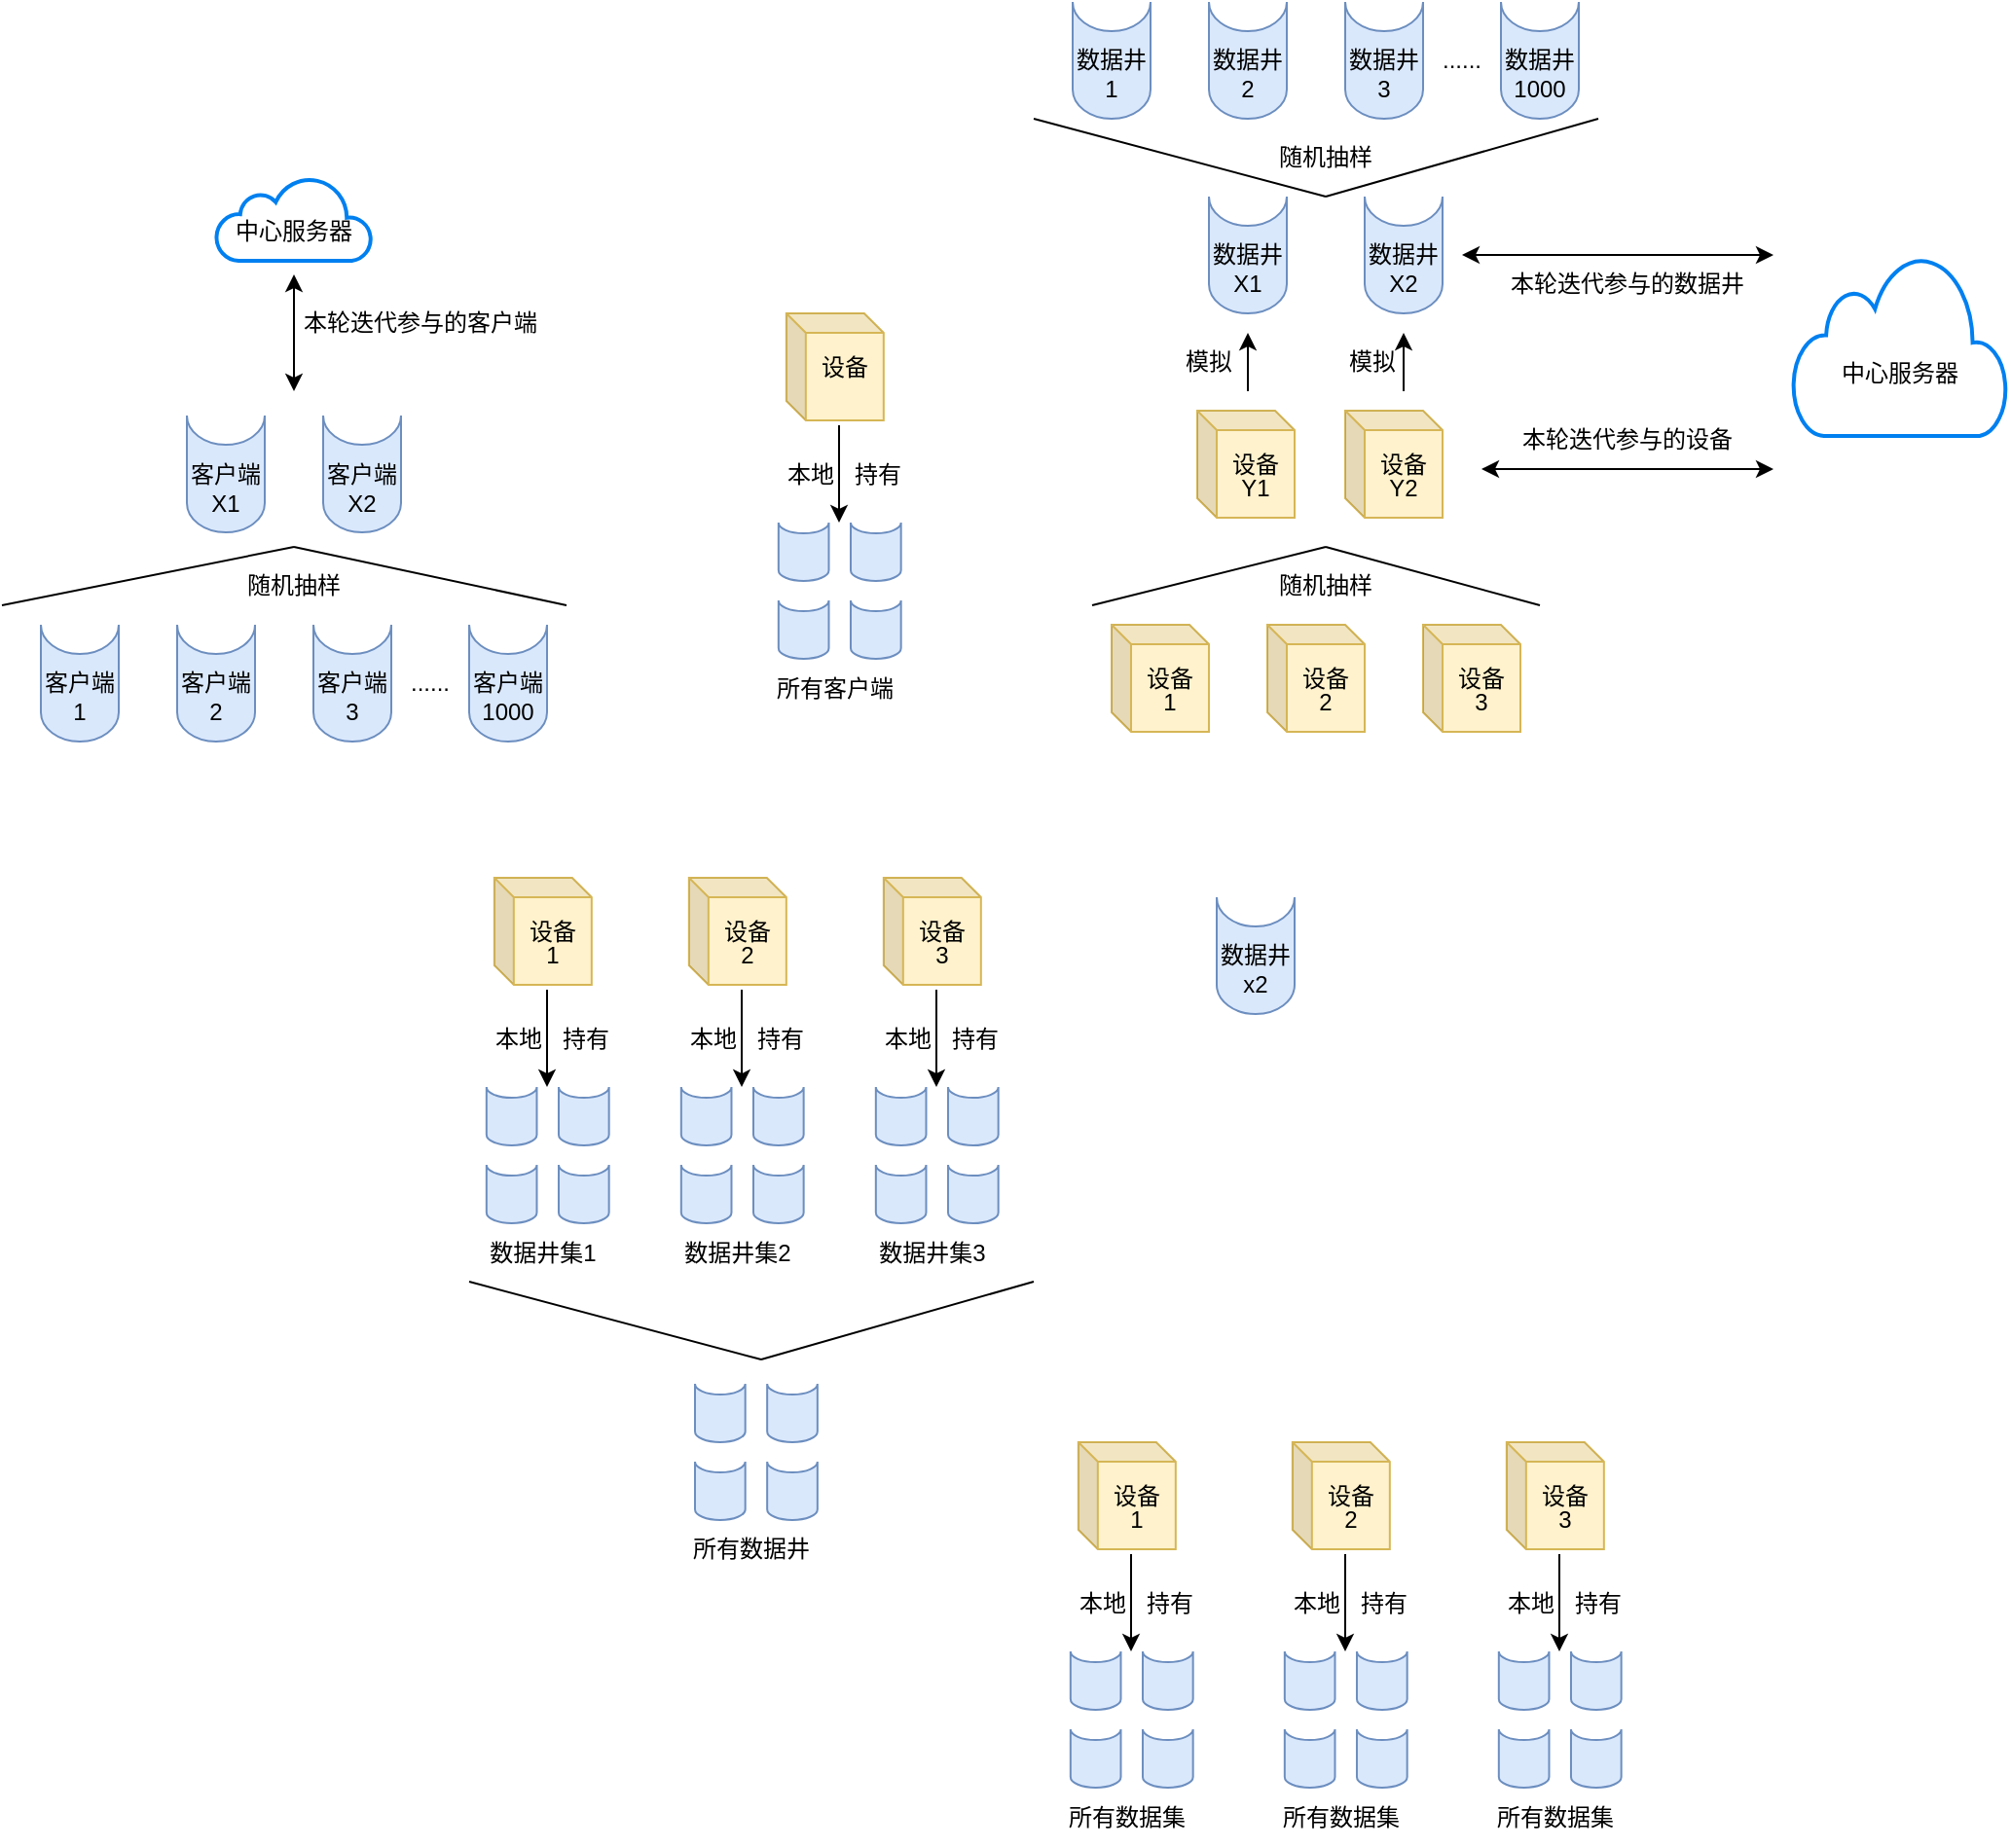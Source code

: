 <mxfile version="21.7.4" type="github">
  <diagram id="fN3Cbw2DqfhjiOd_NkiC" name="第 1 页">
    <mxGraphModel dx="1799" dy="522" grid="1" gridSize="10" guides="1" tooltips="1" connect="1" arrows="1" fold="1" page="1" pageScale="1" pageWidth="827" pageHeight="1169" math="0" shadow="0">
      <root>
        <mxCell id="0" />
        <mxCell id="1" parent="0" />
        <mxCell id="Ag0Fxl8VSpULCYmakODj-46" value="" style="group" parent="1" vertex="1" connectable="0">
          <mxGeometry x="334" y="510" width="60" height="60" as="geometry" />
        </mxCell>
        <mxCell id="Ag0Fxl8VSpULCYmakODj-47" value="" style="shape=cylinder3;whiteSpace=wrap;html=1;boundedLbl=1;backgroundOutline=1;size=15;lid=0;fillColor=#dae8fc;strokeColor=#6c8ebf;" parent="Ag0Fxl8VSpULCYmakODj-46" vertex="1">
          <mxGeometry x="10" width="40" height="60" as="geometry" />
        </mxCell>
        <mxCell id="Ag0Fxl8VSpULCYmakODj-48" value="数据井" style="text;html=1;strokeColor=none;fillColor=none;align=center;verticalAlign=middle;whiteSpace=wrap;rounded=0;" parent="Ag0Fxl8VSpULCYmakODj-46" vertex="1">
          <mxGeometry y="15" width="60" height="30" as="geometry" />
        </mxCell>
        <mxCell id="Ag0Fxl8VSpULCYmakODj-49" value="x2" style="text;html=1;strokeColor=none;fillColor=none;align=center;verticalAlign=middle;whiteSpace=wrap;rounded=0;" parent="Ag0Fxl8VSpULCYmakODj-46" vertex="1">
          <mxGeometry y="30" width="60" height="30" as="geometry" />
        </mxCell>
        <mxCell id="Ag0Fxl8VSpULCYmakODj-60" value="" style="group" parent="1" vertex="1" connectable="0">
          <mxGeometry x="370" y="370" width="60" height="55" as="geometry" />
        </mxCell>
        <mxCell id="Ag0Fxl8VSpULCYmakODj-61" value="" style="shape=cube;whiteSpace=wrap;html=1;boundedLbl=1;backgroundOutline=1;darkOpacity=0.05;darkOpacity2=0.1;size=10;fillColor=#fff2cc;strokeColor=#d6b656;" parent="Ag0Fxl8VSpULCYmakODj-60" vertex="1">
          <mxGeometry width="50" height="55" as="geometry" />
        </mxCell>
        <mxCell id="Ag0Fxl8VSpULCYmakODj-62" value="设备" style="text;html=1;strokeColor=none;fillColor=none;align=center;verticalAlign=middle;whiteSpace=wrap;rounded=0;" parent="Ag0Fxl8VSpULCYmakODj-60" vertex="1">
          <mxGeometry y="12.5" width="60" height="30" as="geometry" />
        </mxCell>
        <mxCell id="Ag0Fxl8VSpULCYmakODj-63" value="2" style="text;html=1;strokeColor=none;fillColor=none;align=center;verticalAlign=middle;whiteSpace=wrap;rounded=0;" parent="Ag0Fxl8VSpULCYmakODj-60" vertex="1">
          <mxGeometry y="25" width="60" height="30" as="geometry" />
        </mxCell>
        <mxCell id="Ag0Fxl8VSpULCYmakODj-66" value="" style="group" parent="1" vertex="1" connectable="0">
          <mxGeometry x="450" y="370" width="60" height="55" as="geometry" />
        </mxCell>
        <mxCell id="Ag0Fxl8VSpULCYmakODj-67" value="" style="shape=cube;whiteSpace=wrap;html=1;boundedLbl=1;backgroundOutline=1;darkOpacity=0.05;darkOpacity2=0.1;size=10;fillColor=#fff2cc;strokeColor=#d6b656;" parent="Ag0Fxl8VSpULCYmakODj-66" vertex="1">
          <mxGeometry width="50" height="55" as="geometry" />
        </mxCell>
        <mxCell id="Ag0Fxl8VSpULCYmakODj-68" value="设备" style="text;html=1;strokeColor=none;fillColor=none;align=center;verticalAlign=middle;whiteSpace=wrap;rounded=0;" parent="Ag0Fxl8VSpULCYmakODj-66" vertex="1">
          <mxGeometry y="12.5" width="60" height="30" as="geometry" />
        </mxCell>
        <mxCell id="Ag0Fxl8VSpULCYmakODj-69" value="3" style="text;html=1;strokeColor=none;fillColor=none;align=center;verticalAlign=middle;whiteSpace=wrap;rounded=0;" parent="Ag0Fxl8VSpULCYmakODj-66" vertex="1">
          <mxGeometry y="25" width="60" height="30" as="geometry" />
        </mxCell>
        <mxCell id="Ag0Fxl8VSpULCYmakODj-89" value="" style="group" parent="1" vertex="1" connectable="0">
          <mxGeometry x="100" y="210" width="82.91" height="207.5" as="geometry" />
        </mxCell>
        <mxCell id="Ag0Fxl8VSpULCYmakODj-10" value="" style="group" parent="Ag0Fxl8VSpULCYmakODj-89" vertex="1" connectable="0">
          <mxGeometry x="22.91" width="60" height="55" as="geometry" />
        </mxCell>
        <mxCell id="Ag0Fxl8VSpULCYmakODj-8" value="" style="shape=cube;whiteSpace=wrap;html=1;boundedLbl=1;backgroundOutline=1;darkOpacity=0.05;darkOpacity2=0.1;size=10;fillColor=#fff2cc;strokeColor=#d6b656;" parent="Ag0Fxl8VSpULCYmakODj-10" vertex="1">
          <mxGeometry width="50" height="55" as="geometry" />
        </mxCell>
        <mxCell id="Ag0Fxl8VSpULCYmakODj-7" value="设备" style="text;html=1;strokeColor=none;fillColor=none;align=center;verticalAlign=middle;whiteSpace=wrap;rounded=0;" parent="Ag0Fxl8VSpULCYmakODj-10" vertex="1">
          <mxGeometry y="12.5" width="60" height="30" as="geometry" />
        </mxCell>
        <mxCell id="Ag0Fxl8VSpULCYmakODj-85" value="" style="group" parent="Ag0Fxl8VSpULCYmakODj-89" vertex="1" connectable="0">
          <mxGeometry x="12.91" y="107.5" width="70" height="100" as="geometry" />
        </mxCell>
        <mxCell id="Ag0Fxl8VSpULCYmakODj-77" value="" style="shape=cylinder3;whiteSpace=wrap;html=1;boundedLbl=1;backgroundOutline=1;size=5.519;lid=0;fillColor=#dae8fc;strokeColor=#6c8ebf;" parent="Ag0Fxl8VSpULCYmakODj-85" vertex="1">
          <mxGeometry x="6" width="25.833" height="30" as="geometry" />
        </mxCell>
        <mxCell id="Ag0Fxl8VSpULCYmakODj-80" value="" style="shape=cylinder3;whiteSpace=wrap;html=1;boundedLbl=1;backgroundOutline=1;size=5.519;lid=0;fillColor=#dae8fc;strokeColor=#6c8ebf;" parent="Ag0Fxl8VSpULCYmakODj-85" vertex="1">
          <mxGeometry x="43.08" width="25.833" height="30" as="geometry" />
        </mxCell>
        <mxCell id="Ag0Fxl8VSpULCYmakODj-81" value="" style="shape=cylinder3;whiteSpace=wrap;html=1;boundedLbl=1;backgroundOutline=1;size=5.519;lid=0;fillColor=#dae8fc;strokeColor=#6c8ebf;" parent="Ag0Fxl8VSpULCYmakODj-85" vertex="1">
          <mxGeometry x="6" y="40" width="25.833" height="30" as="geometry" />
        </mxCell>
        <mxCell id="Ag0Fxl8VSpULCYmakODj-82" value="" style="shape=cylinder3;whiteSpace=wrap;html=1;boundedLbl=1;backgroundOutline=1;size=5.519;lid=0;fillColor=#dae8fc;strokeColor=#6c8ebf;" parent="Ag0Fxl8VSpULCYmakODj-85" vertex="1">
          <mxGeometry x="43.08" y="40" width="25.833" height="30" as="geometry" />
        </mxCell>
        <mxCell id="Ag0Fxl8VSpULCYmakODj-84" value="所有客户端" style="text;html=1;strokeColor=none;fillColor=none;align=center;verticalAlign=middle;whiteSpace=wrap;rounded=0;" parent="Ag0Fxl8VSpULCYmakODj-85" vertex="1">
          <mxGeometry y="70" width="70" height="30" as="geometry" />
        </mxCell>
        <mxCell id="Ag0Fxl8VSpULCYmakODj-86" value="" style="endArrow=classic;html=1;rounded=0;" parent="Ag0Fxl8VSpULCYmakODj-89" edge="1">
          <mxGeometry width="50" height="50" relative="1" as="geometry">
            <mxPoint x="50" y="57.5" as="sourcePoint" />
            <mxPoint x="50" y="107.5" as="targetPoint" />
          </mxGeometry>
        </mxCell>
        <mxCell id="Ag0Fxl8VSpULCYmakODj-87" value="持有" style="text;html=1;strokeColor=none;fillColor=none;align=center;verticalAlign=middle;whiteSpace=wrap;rounded=0;" parent="Ag0Fxl8VSpULCYmakODj-89" vertex="1">
          <mxGeometry x="40" y="67.5" width="60" height="30" as="geometry" />
        </mxCell>
        <mxCell id="Ag0Fxl8VSpULCYmakODj-91" value="本地" style="text;html=1;align=center;verticalAlign=middle;resizable=0;points=[];autosize=1;strokeColor=none;fillColor=none;" parent="Ag0Fxl8VSpULCYmakODj-89" vertex="1">
          <mxGeometry x="10" y="67.5" width="50" height="30" as="geometry" />
        </mxCell>
        <mxCell id="Ag0Fxl8VSpULCYmakODj-90" value="" style="group" parent="1" vertex="1" connectable="0">
          <mxGeometry x="-280" y="140" width="290" height="290" as="geometry" />
        </mxCell>
        <mxCell id="Ag0Fxl8VSpULCYmakODj-13" value="" style="group" parent="Ag0Fxl8VSpULCYmakODj-90" vertex="1" connectable="0">
          <mxGeometry x="110" width="80" height="43" as="geometry" />
        </mxCell>
        <mxCell id="Ag0Fxl8VSpULCYmakODj-11" value="" style="html=1;verticalLabelPosition=bottom;align=center;labelBackgroundColor=#ffffff;verticalAlign=top;strokeWidth=2;strokeColor=#0080F0;shadow=0;dashed=0;shape=mxgraph.ios7.icons.cloud;" parent="Ag0Fxl8VSpULCYmakODj-13" vertex="1">
          <mxGeometry width="80" height="43" as="geometry" />
        </mxCell>
        <mxCell id="Ag0Fxl8VSpULCYmakODj-12" value="中心服务器" style="text;html=1;strokeColor=none;fillColor=none;align=center;verticalAlign=middle;whiteSpace=wrap;rounded=0;" parent="Ag0Fxl8VSpULCYmakODj-13" vertex="1">
          <mxGeometry x="5" y="13" width="70" height="30" as="geometry" />
        </mxCell>
        <mxCell id="Ag0Fxl8VSpULCYmakODj-34" value="" style="group" parent="Ag0Fxl8VSpULCYmakODj-90" vertex="1" connectable="0">
          <mxGeometry x="10" y="230" width="280" height="60" as="geometry" />
        </mxCell>
        <mxCell id="Ag0Fxl8VSpULCYmakODj-5" value="" style="group" parent="Ag0Fxl8VSpULCYmakODj-34" vertex="1" connectable="0">
          <mxGeometry width="60" height="60" as="geometry" />
        </mxCell>
        <mxCell id="Ag0Fxl8VSpULCYmakODj-1" value="" style="shape=cylinder3;whiteSpace=wrap;html=1;boundedLbl=1;backgroundOutline=1;size=15;lid=0;fillColor=#dae8fc;strokeColor=#6c8ebf;" parent="Ag0Fxl8VSpULCYmakODj-5" vertex="1">
          <mxGeometry x="10" width="40" height="60" as="geometry" />
        </mxCell>
        <mxCell id="Ag0Fxl8VSpULCYmakODj-3" value="客户端" style="text;html=1;strokeColor=none;fillColor=none;align=center;verticalAlign=middle;whiteSpace=wrap;rounded=0;" parent="Ag0Fxl8VSpULCYmakODj-5" vertex="1">
          <mxGeometry y="15" width="60" height="30" as="geometry" />
        </mxCell>
        <mxCell id="Ag0Fxl8VSpULCYmakODj-4" value="1" style="text;html=1;strokeColor=none;fillColor=none;align=center;verticalAlign=middle;whiteSpace=wrap;rounded=0;" parent="Ag0Fxl8VSpULCYmakODj-5" vertex="1">
          <mxGeometry y="30" width="60" height="30" as="geometry" />
        </mxCell>
        <mxCell id="Ag0Fxl8VSpULCYmakODj-14" value="" style="group" parent="Ag0Fxl8VSpULCYmakODj-34" vertex="1" connectable="0">
          <mxGeometry x="70" width="60" height="60" as="geometry" />
        </mxCell>
        <mxCell id="Ag0Fxl8VSpULCYmakODj-15" value="" style="shape=cylinder3;whiteSpace=wrap;html=1;boundedLbl=1;backgroundOutline=1;size=15;lid=0;fillColor=#dae8fc;strokeColor=#6c8ebf;" parent="Ag0Fxl8VSpULCYmakODj-14" vertex="1">
          <mxGeometry x="10" width="40" height="60" as="geometry" />
        </mxCell>
        <mxCell id="Ag0Fxl8VSpULCYmakODj-16" value="客户端" style="text;html=1;strokeColor=none;fillColor=none;align=center;verticalAlign=middle;whiteSpace=wrap;rounded=0;" parent="Ag0Fxl8VSpULCYmakODj-14" vertex="1">
          <mxGeometry y="15" width="60" height="30" as="geometry" />
        </mxCell>
        <mxCell id="Ag0Fxl8VSpULCYmakODj-17" value="2" style="text;html=1;strokeColor=none;fillColor=none;align=center;verticalAlign=middle;whiteSpace=wrap;rounded=0;" parent="Ag0Fxl8VSpULCYmakODj-14" vertex="1">
          <mxGeometry y="30" width="60" height="30" as="geometry" />
        </mxCell>
        <mxCell id="Ag0Fxl8VSpULCYmakODj-18" value="" style="group" parent="Ag0Fxl8VSpULCYmakODj-34" vertex="1" connectable="0">
          <mxGeometry x="220" width="60" height="60" as="geometry" />
        </mxCell>
        <mxCell id="Ag0Fxl8VSpULCYmakODj-19" value="" style="shape=cylinder3;whiteSpace=wrap;html=1;boundedLbl=1;backgroundOutline=1;size=15;lid=0;fillColor=#dae8fc;strokeColor=#6c8ebf;" parent="Ag0Fxl8VSpULCYmakODj-18" vertex="1">
          <mxGeometry x="10" width="40" height="60" as="geometry" />
        </mxCell>
        <mxCell id="Ag0Fxl8VSpULCYmakODj-20" value="客户端" style="text;html=1;strokeColor=none;fillColor=none;align=center;verticalAlign=middle;whiteSpace=wrap;rounded=0;" parent="Ag0Fxl8VSpULCYmakODj-18" vertex="1">
          <mxGeometry y="15" width="60" height="30" as="geometry" />
        </mxCell>
        <mxCell id="Ag0Fxl8VSpULCYmakODj-21" value="1000" style="text;html=1;strokeColor=none;fillColor=none;align=center;verticalAlign=middle;whiteSpace=wrap;rounded=0;" parent="Ag0Fxl8VSpULCYmakODj-18" vertex="1">
          <mxGeometry y="30" width="60" height="30" as="geometry" />
        </mxCell>
        <mxCell id="Ag0Fxl8VSpULCYmakODj-22" value="......" style="text;html=1;strokeColor=none;fillColor=none;align=center;verticalAlign=middle;whiteSpace=wrap;rounded=0;" parent="Ag0Fxl8VSpULCYmakODj-34" vertex="1">
          <mxGeometry x="180" y="15" width="60" height="30" as="geometry" />
        </mxCell>
        <mxCell id="Ag0Fxl8VSpULCYmakODj-29" value="" style="group" parent="Ag0Fxl8VSpULCYmakODj-34" vertex="1" connectable="0">
          <mxGeometry x="140" width="60" height="60" as="geometry" />
        </mxCell>
        <mxCell id="Ag0Fxl8VSpULCYmakODj-30" value="" style="shape=cylinder3;whiteSpace=wrap;html=1;boundedLbl=1;backgroundOutline=1;size=15;lid=0;fillColor=#dae8fc;strokeColor=#6c8ebf;" parent="Ag0Fxl8VSpULCYmakODj-29" vertex="1">
          <mxGeometry x="10" width="40" height="60" as="geometry" />
        </mxCell>
        <mxCell id="Ag0Fxl8VSpULCYmakODj-31" value="客户端" style="text;html=1;strokeColor=none;fillColor=none;align=center;verticalAlign=middle;whiteSpace=wrap;rounded=0;" parent="Ag0Fxl8VSpULCYmakODj-29" vertex="1">
          <mxGeometry y="15" width="60" height="30" as="geometry" />
        </mxCell>
        <mxCell id="Ag0Fxl8VSpULCYmakODj-32" value="3" style="text;html=1;strokeColor=none;fillColor=none;align=center;verticalAlign=middle;whiteSpace=wrap;rounded=0;" parent="Ag0Fxl8VSpULCYmakODj-29" vertex="1">
          <mxGeometry y="30" width="60" height="30" as="geometry" />
        </mxCell>
        <mxCell id="Ag0Fxl8VSpULCYmakODj-35" value="" style="endArrow=none;html=1;rounded=0;" parent="Ag0Fxl8VSpULCYmakODj-90" edge="1">
          <mxGeometry width="50" height="50" relative="1" as="geometry">
            <mxPoint x="150" y="190" as="sourcePoint" />
            <mxPoint x="290" y="220" as="targetPoint" />
          </mxGeometry>
        </mxCell>
        <mxCell id="Ag0Fxl8VSpULCYmakODj-40" value="" style="endArrow=none;html=1;rounded=0;" parent="Ag0Fxl8VSpULCYmakODj-90" edge="1">
          <mxGeometry width="50" height="50" relative="1" as="geometry">
            <mxPoint x="150" y="190" as="sourcePoint" />
            <mxPoint y="220" as="targetPoint" />
          </mxGeometry>
        </mxCell>
        <mxCell id="Ag0Fxl8VSpULCYmakODj-56" value="随机抽样" style="text;html=1;strokeColor=none;fillColor=none;align=center;verticalAlign=middle;whiteSpace=wrap;rounded=0;" parent="Ag0Fxl8VSpULCYmakODj-90" vertex="1">
          <mxGeometry x="120" y="195" width="60" height="30" as="geometry" />
        </mxCell>
        <mxCell id="Ag0Fxl8VSpULCYmakODj-58" value="" style="endArrow=classic;startArrow=classic;html=1;rounded=0;" parent="Ag0Fxl8VSpULCYmakODj-90" edge="1">
          <mxGeometry width="50" height="50" relative="1" as="geometry">
            <mxPoint x="150" y="110" as="sourcePoint" />
            <mxPoint x="150" y="50" as="targetPoint" />
          </mxGeometry>
        </mxCell>
        <mxCell id="Ag0Fxl8VSpULCYmakODj-59" value="本轮迭代参与的客户端" style="text;html=1;strokeColor=none;fillColor=none;align=center;verticalAlign=middle;whiteSpace=wrap;rounded=0;" parent="Ag0Fxl8VSpULCYmakODj-90" vertex="1">
          <mxGeometry x="150" y="60" width="130" height="30" as="geometry" />
        </mxCell>
        <mxCell id="Ag0Fxl8VSpULCYmakODj-65" value="" style="group" parent="Ag0Fxl8VSpULCYmakODj-90" vertex="1" connectable="0">
          <mxGeometry x="85" y="122.5" width="130" height="60" as="geometry" />
        </mxCell>
        <mxCell id="Ag0Fxl8VSpULCYmakODj-24" value="" style="group" parent="Ag0Fxl8VSpULCYmakODj-65" vertex="1" connectable="0">
          <mxGeometry width="60" height="60" as="geometry" />
        </mxCell>
        <mxCell id="Ag0Fxl8VSpULCYmakODj-25" value="" style="shape=cylinder3;whiteSpace=wrap;html=1;boundedLbl=1;backgroundOutline=1;size=15;lid=0;fillColor=#dae8fc;strokeColor=#6c8ebf;" parent="Ag0Fxl8VSpULCYmakODj-24" vertex="1">
          <mxGeometry x="10" width="40" height="60" as="geometry" />
        </mxCell>
        <mxCell id="Ag0Fxl8VSpULCYmakODj-26" value="客户端" style="text;html=1;strokeColor=none;fillColor=none;align=center;verticalAlign=middle;whiteSpace=wrap;rounded=0;" parent="Ag0Fxl8VSpULCYmakODj-24" vertex="1">
          <mxGeometry y="15" width="60" height="30" as="geometry" />
        </mxCell>
        <mxCell id="Ag0Fxl8VSpULCYmakODj-27" value="X1" style="text;html=1;strokeColor=none;fillColor=none;align=center;verticalAlign=middle;whiteSpace=wrap;rounded=0;" parent="Ag0Fxl8VSpULCYmakODj-24" vertex="1">
          <mxGeometry y="30" width="60" height="30" as="geometry" />
        </mxCell>
        <mxCell id="Ag0Fxl8VSpULCYmakODj-41" value="" style="group" parent="Ag0Fxl8VSpULCYmakODj-65" vertex="1" connectable="0">
          <mxGeometry x="70" width="60" height="60" as="geometry" />
        </mxCell>
        <mxCell id="Ag0Fxl8VSpULCYmakODj-42" value="" style="shape=cylinder3;whiteSpace=wrap;html=1;boundedLbl=1;backgroundOutline=1;size=15;lid=0;fillColor=#dae8fc;strokeColor=#6c8ebf;" parent="Ag0Fxl8VSpULCYmakODj-41" vertex="1">
          <mxGeometry x="10" width="40" height="60" as="geometry" />
        </mxCell>
        <mxCell id="Ag0Fxl8VSpULCYmakODj-43" value="客户端" style="text;html=1;strokeColor=none;fillColor=none;align=center;verticalAlign=middle;whiteSpace=wrap;rounded=0;" parent="Ag0Fxl8VSpULCYmakODj-41" vertex="1">
          <mxGeometry y="15" width="60" height="30" as="geometry" />
        </mxCell>
        <mxCell id="Ag0Fxl8VSpULCYmakODj-44" value="X2" style="text;html=1;strokeColor=none;fillColor=none;align=center;verticalAlign=middle;whiteSpace=wrap;rounded=0;" parent="Ag0Fxl8VSpULCYmakODj-41" vertex="1">
          <mxGeometry y="30" width="60" height="30" as="geometry" />
        </mxCell>
        <mxCell id="Ag0Fxl8VSpULCYmakODj-97" value="" style="group" parent="1" vertex="1" connectable="0">
          <mxGeometry x="290" y="370" width="60" height="55" as="geometry" />
        </mxCell>
        <mxCell id="Ag0Fxl8VSpULCYmakODj-98" value="" style="shape=cube;whiteSpace=wrap;html=1;boundedLbl=1;backgroundOutline=1;darkOpacity=0.05;darkOpacity2=0.1;size=10;fillColor=#fff2cc;strokeColor=#d6b656;" parent="Ag0Fxl8VSpULCYmakODj-97" vertex="1">
          <mxGeometry width="50" height="55" as="geometry" />
        </mxCell>
        <mxCell id="Ag0Fxl8VSpULCYmakODj-99" value="设备" style="text;html=1;strokeColor=none;fillColor=none;align=center;verticalAlign=middle;whiteSpace=wrap;rounded=0;" parent="Ag0Fxl8VSpULCYmakODj-97" vertex="1">
          <mxGeometry y="12.5" width="60" height="30" as="geometry" />
        </mxCell>
        <mxCell id="Ag0Fxl8VSpULCYmakODj-100" value="1" style="text;html=1;strokeColor=none;fillColor=none;align=center;verticalAlign=middle;whiteSpace=wrap;rounded=0;" parent="Ag0Fxl8VSpULCYmakODj-97" vertex="1">
          <mxGeometry y="25" width="60" height="30" as="geometry" />
        </mxCell>
        <mxCell id="Ag0Fxl8VSpULCYmakODj-101" value="" style="endArrow=none;html=1;rounded=0;" parent="1" edge="1">
          <mxGeometry width="50" height="50" relative="1" as="geometry">
            <mxPoint x="400" y="330" as="sourcePoint" />
            <mxPoint x="510" y="360" as="targetPoint" />
          </mxGeometry>
        </mxCell>
        <mxCell id="Ag0Fxl8VSpULCYmakODj-102" value="" style="endArrow=none;html=1;rounded=0;" parent="1" edge="1">
          <mxGeometry width="50" height="50" relative="1" as="geometry">
            <mxPoint x="400" y="330" as="sourcePoint" />
            <mxPoint x="280" y="360" as="targetPoint" />
          </mxGeometry>
        </mxCell>
        <mxCell id="Ag0Fxl8VSpULCYmakODj-103" value="随机抽样" style="text;html=1;strokeColor=none;fillColor=none;align=center;verticalAlign=middle;whiteSpace=wrap;rounded=0;" parent="1" vertex="1">
          <mxGeometry x="370" y="335" width="60" height="30" as="geometry" />
        </mxCell>
        <mxCell id="Ag0Fxl8VSpULCYmakODj-104" value="" style="group" parent="1" vertex="1" connectable="0">
          <mxGeometry x="410" y="260" width="60" height="55" as="geometry" />
        </mxCell>
        <mxCell id="Ag0Fxl8VSpULCYmakODj-105" value="" style="shape=cube;whiteSpace=wrap;html=1;boundedLbl=1;backgroundOutline=1;darkOpacity=0.05;darkOpacity2=0.1;size=10;fillColor=#fff2cc;strokeColor=#d6b656;" parent="Ag0Fxl8VSpULCYmakODj-104" vertex="1">
          <mxGeometry width="50" height="55" as="geometry" />
        </mxCell>
        <mxCell id="Ag0Fxl8VSpULCYmakODj-106" value="设备" style="text;html=1;strokeColor=none;fillColor=none;align=center;verticalAlign=middle;whiteSpace=wrap;rounded=0;" parent="Ag0Fxl8VSpULCYmakODj-104" vertex="1">
          <mxGeometry y="12.5" width="60" height="30" as="geometry" />
        </mxCell>
        <mxCell id="Ag0Fxl8VSpULCYmakODj-107" value="Y2" style="text;html=1;strokeColor=none;fillColor=none;align=center;verticalAlign=middle;whiteSpace=wrap;rounded=0;" parent="Ag0Fxl8VSpULCYmakODj-104" vertex="1">
          <mxGeometry y="25" width="60" height="30" as="geometry" />
        </mxCell>
        <mxCell id="Ag0Fxl8VSpULCYmakODj-108" value="" style="group" parent="1" vertex="1" connectable="0">
          <mxGeometry x="334" y="260" width="60" height="55" as="geometry" />
        </mxCell>
        <mxCell id="Ag0Fxl8VSpULCYmakODj-109" value="" style="shape=cube;whiteSpace=wrap;html=1;boundedLbl=1;backgroundOutline=1;darkOpacity=0.05;darkOpacity2=0.1;size=10;fillColor=#fff2cc;strokeColor=#d6b656;" parent="Ag0Fxl8VSpULCYmakODj-108" vertex="1">
          <mxGeometry width="50" height="55" as="geometry" />
        </mxCell>
        <mxCell id="Ag0Fxl8VSpULCYmakODj-110" value="设备" style="text;html=1;strokeColor=none;fillColor=none;align=center;verticalAlign=middle;whiteSpace=wrap;rounded=0;" parent="Ag0Fxl8VSpULCYmakODj-108" vertex="1">
          <mxGeometry y="12.5" width="60" height="30" as="geometry" />
        </mxCell>
        <mxCell id="Ag0Fxl8VSpULCYmakODj-111" value="Y1" style="text;html=1;strokeColor=none;fillColor=none;align=center;verticalAlign=middle;whiteSpace=wrap;rounded=0;" parent="Ag0Fxl8VSpULCYmakODj-108" vertex="1">
          <mxGeometry y="25" width="60" height="30" as="geometry" />
        </mxCell>
        <mxCell id="Ag0Fxl8VSpULCYmakODj-112" value="" style="endArrow=classic;html=1;rounded=0;" parent="1" edge="1">
          <mxGeometry width="50" height="50" relative="1" as="geometry">
            <mxPoint x="360" y="250" as="sourcePoint" />
            <mxPoint x="360" y="220" as="targetPoint" />
          </mxGeometry>
        </mxCell>
        <mxCell id="Ag0Fxl8VSpULCYmakODj-127" value="" style="group" parent="1" vertex="1" connectable="0">
          <mxGeometry x="330" y="150" width="60" height="60" as="geometry" />
        </mxCell>
        <mxCell id="Ag0Fxl8VSpULCYmakODj-128" value="" style="shape=cylinder3;whiteSpace=wrap;html=1;boundedLbl=1;backgroundOutline=1;size=15;lid=0;fillColor=#dae8fc;strokeColor=#6c8ebf;" parent="Ag0Fxl8VSpULCYmakODj-127" vertex="1">
          <mxGeometry x="10" width="40" height="60" as="geometry" />
        </mxCell>
        <mxCell id="Ag0Fxl8VSpULCYmakODj-129" value="数据井" style="text;html=1;strokeColor=none;fillColor=none;align=center;verticalAlign=middle;whiteSpace=wrap;rounded=0;" parent="Ag0Fxl8VSpULCYmakODj-127" vertex="1">
          <mxGeometry y="15" width="60" height="30" as="geometry" />
        </mxCell>
        <mxCell id="Ag0Fxl8VSpULCYmakODj-130" value="X1" style="text;html=1;strokeColor=none;fillColor=none;align=center;verticalAlign=middle;whiteSpace=wrap;rounded=0;" parent="Ag0Fxl8VSpULCYmakODj-127" vertex="1">
          <mxGeometry y="30" width="60" height="30" as="geometry" />
        </mxCell>
        <mxCell id="Ag0Fxl8VSpULCYmakODj-131" value="模拟" style="text;html=1;strokeColor=none;fillColor=none;align=center;verticalAlign=middle;whiteSpace=wrap;rounded=0;" parent="1" vertex="1">
          <mxGeometry x="310" y="220" width="60" height="30" as="geometry" />
        </mxCell>
        <mxCell id="Ag0Fxl8VSpULCYmakODj-134" value="" style="endArrow=classic;html=1;rounded=0;" parent="1" edge="1">
          <mxGeometry width="50" height="50" relative="1" as="geometry">
            <mxPoint x="440" y="250" as="sourcePoint" />
            <mxPoint x="440" y="220" as="targetPoint" />
          </mxGeometry>
        </mxCell>
        <mxCell id="Ag0Fxl8VSpULCYmakODj-135" value="" style="group" parent="1" vertex="1" connectable="0">
          <mxGeometry x="410" y="150" width="60" height="60" as="geometry" />
        </mxCell>
        <mxCell id="Ag0Fxl8VSpULCYmakODj-136" value="" style="shape=cylinder3;whiteSpace=wrap;html=1;boundedLbl=1;backgroundOutline=1;size=15;lid=0;fillColor=#dae8fc;strokeColor=#6c8ebf;" parent="Ag0Fxl8VSpULCYmakODj-135" vertex="1">
          <mxGeometry x="10" width="40" height="60" as="geometry" />
        </mxCell>
        <mxCell id="Ag0Fxl8VSpULCYmakODj-137" value="数据井" style="text;html=1;strokeColor=none;fillColor=none;align=center;verticalAlign=middle;whiteSpace=wrap;rounded=0;" parent="Ag0Fxl8VSpULCYmakODj-135" vertex="1">
          <mxGeometry y="15" width="60" height="30" as="geometry" />
        </mxCell>
        <mxCell id="Ag0Fxl8VSpULCYmakODj-138" value="X2" style="text;html=1;strokeColor=none;fillColor=none;align=center;verticalAlign=middle;whiteSpace=wrap;rounded=0;" parent="Ag0Fxl8VSpULCYmakODj-135" vertex="1">
          <mxGeometry y="30" width="60" height="30" as="geometry" />
        </mxCell>
        <mxCell id="Ag0Fxl8VSpULCYmakODj-139" value="模拟" style="text;html=1;strokeColor=none;fillColor=none;align=center;verticalAlign=middle;whiteSpace=wrap;rounded=0;" parent="1" vertex="1">
          <mxGeometry x="394" y="220" width="60" height="30" as="geometry" />
        </mxCell>
        <mxCell id="Ag0Fxl8VSpULCYmakODj-140" value="" style="group" parent="1" vertex="1" connectable="0">
          <mxGeometry x="260" y="50" width="280" height="60" as="geometry" />
        </mxCell>
        <mxCell id="Ag0Fxl8VSpULCYmakODj-141" value="" style="group" parent="Ag0Fxl8VSpULCYmakODj-140" vertex="1" connectable="0">
          <mxGeometry width="60" height="60" as="geometry" />
        </mxCell>
        <mxCell id="Ag0Fxl8VSpULCYmakODj-142" value="" style="shape=cylinder3;whiteSpace=wrap;html=1;boundedLbl=1;backgroundOutline=1;size=15;lid=0;fillColor=#dae8fc;strokeColor=#6c8ebf;" parent="Ag0Fxl8VSpULCYmakODj-141" vertex="1">
          <mxGeometry x="10" width="40" height="60" as="geometry" />
        </mxCell>
        <mxCell id="Ag0Fxl8VSpULCYmakODj-143" value="数据井" style="text;html=1;strokeColor=none;fillColor=none;align=center;verticalAlign=middle;whiteSpace=wrap;rounded=0;" parent="Ag0Fxl8VSpULCYmakODj-141" vertex="1">
          <mxGeometry y="15" width="60" height="30" as="geometry" />
        </mxCell>
        <mxCell id="Ag0Fxl8VSpULCYmakODj-144" value="1" style="text;html=1;strokeColor=none;fillColor=none;align=center;verticalAlign=middle;whiteSpace=wrap;rounded=0;" parent="Ag0Fxl8VSpULCYmakODj-141" vertex="1">
          <mxGeometry y="30" width="60" height="30" as="geometry" />
        </mxCell>
        <mxCell id="Ag0Fxl8VSpULCYmakODj-145" value="" style="group" parent="Ag0Fxl8VSpULCYmakODj-140" vertex="1" connectable="0">
          <mxGeometry x="70" width="60" height="60" as="geometry" />
        </mxCell>
        <mxCell id="Ag0Fxl8VSpULCYmakODj-146" value="" style="shape=cylinder3;whiteSpace=wrap;html=1;boundedLbl=1;backgroundOutline=1;size=15;lid=0;fillColor=#dae8fc;strokeColor=#6c8ebf;" parent="Ag0Fxl8VSpULCYmakODj-145" vertex="1">
          <mxGeometry x="10" width="40" height="60" as="geometry" />
        </mxCell>
        <mxCell id="Ag0Fxl8VSpULCYmakODj-147" value="数据井" style="text;html=1;strokeColor=none;fillColor=none;align=center;verticalAlign=middle;whiteSpace=wrap;rounded=0;" parent="Ag0Fxl8VSpULCYmakODj-145" vertex="1">
          <mxGeometry y="15" width="60" height="30" as="geometry" />
        </mxCell>
        <mxCell id="Ag0Fxl8VSpULCYmakODj-148" value="2" style="text;html=1;strokeColor=none;fillColor=none;align=center;verticalAlign=middle;whiteSpace=wrap;rounded=0;" parent="Ag0Fxl8VSpULCYmakODj-145" vertex="1">
          <mxGeometry y="30" width="60" height="30" as="geometry" />
        </mxCell>
        <mxCell id="Ag0Fxl8VSpULCYmakODj-149" value="" style="group" parent="Ag0Fxl8VSpULCYmakODj-140" vertex="1" connectable="0">
          <mxGeometry x="220" width="60" height="60" as="geometry" />
        </mxCell>
        <mxCell id="Ag0Fxl8VSpULCYmakODj-150" value="" style="shape=cylinder3;whiteSpace=wrap;html=1;boundedLbl=1;backgroundOutline=1;size=15;lid=0;fillColor=#dae8fc;strokeColor=#6c8ebf;" parent="Ag0Fxl8VSpULCYmakODj-149" vertex="1">
          <mxGeometry x="10" width="40" height="60" as="geometry" />
        </mxCell>
        <mxCell id="Ag0Fxl8VSpULCYmakODj-151" value="数据井" style="text;html=1;strokeColor=none;fillColor=none;align=center;verticalAlign=middle;whiteSpace=wrap;rounded=0;" parent="Ag0Fxl8VSpULCYmakODj-149" vertex="1">
          <mxGeometry y="15" width="60" height="30" as="geometry" />
        </mxCell>
        <mxCell id="Ag0Fxl8VSpULCYmakODj-152" value="1000" style="text;html=1;strokeColor=none;fillColor=none;align=center;verticalAlign=middle;whiteSpace=wrap;rounded=0;" parent="Ag0Fxl8VSpULCYmakODj-149" vertex="1">
          <mxGeometry y="30" width="60" height="30" as="geometry" />
        </mxCell>
        <mxCell id="Ag0Fxl8VSpULCYmakODj-153" value="......" style="text;html=1;strokeColor=none;fillColor=none;align=center;verticalAlign=middle;whiteSpace=wrap;rounded=0;" parent="Ag0Fxl8VSpULCYmakODj-140" vertex="1">
          <mxGeometry x="180" y="15" width="60" height="30" as="geometry" />
        </mxCell>
        <mxCell id="Ag0Fxl8VSpULCYmakODj-154" value="" style="group" parent="Ag0Fxl8VSpULCYmakODj-140" vertex="1" connectable="0">
          <mxGeometry x="140" width="60" height="60" as="geometry" />
        </mxCell>
        <mxCell id="Ag0Fxl8VSpULCYmakODj-155" value="" style="shape=cylinder3;whiteSpace=wrap;html=1;boundedLbl=1;backgroundOutline=1;size=15;lid=0;fillColor=#dae8fc;strokeColor=#6c8ebf;" parent="Ag0Fxl8VSpULCYmakODj-154" vertex="1">
          <mxGeometry x="10" width="40" height="60" as="geometry" />
        </mxCell>
        <mxCell id="Ag0Fxl8VSpULCYmakODj-156" value="数据井" style="text;html=1;strokeColor=none;fillColor=none;align=center;verticalAlign=middle;whiteSpace=wrap;rounded=0;" parent="Ag0Fxl8VSpULCYmakODj-154" vertex="1">
          <mxGeometry y="15" width="60" height="30" as="geometry" />
        </mxCell>
        <mxCell id="Ag0Fxl8VSpULCYmakODj-157" value="3" style="text;html=1;strokeColor=none;fillColor=none;align=center;verticalAlign=middle;whiteSpace=wrap;rounded=0;" parent="Ag0Fxl8VSpULCYmakODj-154" vertex="1">
          <mxGeometry y="30" width="60" height="30" as="geometry" />
        </mxCell>
        <mxCell id="Ag0Fxl8VSpULCYmakODj-158" value="" style="endArrow=none;html=1;rounded=0;entryX=1;entryY=1;entryDx=0;entryDy=0;" parent="1" target="Ag0Fxl8VSpULCYmakODj-152" edge="1">
          <mxGeometry width="50" height="50" relative="1" as="geometry">
            <mxPoint x="400" y="150" as="sourcePoint" />
            <mxPoint x="540" y="158.571" as="targetPoint" />
          </mxGeometry>
        </mxCell>
        <mxCell id="Ag0Fxl8VSpULCYmakODj-159" value="" style="endArrow=none;html=1;rounded=0;exitX=0.5;exitY=1;exitDx=0;exitDy=0;" parent="1" source="Ag0Fxl8VSpULCYmakODj-160" edge="1">
          <mxGeometry width="50" height="50" relative="1" as="geometry">
            <mxPoint x="400" y="120" as="sourcePoint" />
            <mxPoint x="250" y="110" as="targetPoint" />
          </mxGeometry>
        </mxCell>
        <mxCell id="Ag0Fxl8VSpULCYmakODj-160" value="随机抽样" style="text;html=1;strokeColor=none;fillColor=none;align=center;verticalAlign=middle;whiteSpace=wrap;rounded=0;" parent="1" vertex="1">
          <mxGeometry x="370" y="110" width="60" height="40" as="geometry" />
        </mxCell>
        <mxCell id="Ag0Fxl8VSpULCYmakODj-162" value="" style="group" parent="1" vertex="1" connectable="0">
          <mxGeometry x="640" y="180" width="110" height="93" as="geometry" />
        </mxCell>
        <mxCell id="Ag0Fxl8VSpULCYmakODj-163" value="" style="html=1;verticalLabelPosition=bottom;align=center;labelBackgroundColor=#ffffff;verticalAlign=top;strokeWidth=2;strokeColor=#0080F0;shadow=0;dashed=0;shape=mxgraph.ios7.icons.cloud;" parent="Ag0Fxl8VSpULCYmakODj-162" vertex="1">
          <mxGeometry width="110" height="93" as="geometry" />
        </mxCell>
        <mxCell id="Ag0Fxl8VSpULCYmakODj-164" value="中心服务器" style="text;html=1;strokeColor=none;fillColor=none;align=center;verticalAlign=middle;whiteSpace=wrap;rounded=0;" parent="Ag0Fxl8VSpULCYmakODj-162" vertex="1">
          <mxGeometry x="6.875" y="28.116" width="96.25" height="64.884" as="geometry" />
        </mxCell>
        <mxCell id="Ag0Fxl8VSpULCYmakODj-165" value="" style="endArrow=classic;startArrow=classic;html=1;rounded=0;" parent="1" edge="1">
          <mxGeometry width="50" height="50" relative="1" as="geometry">
            <mxPoint x="480" y="290" as="sourcePoint" />
            <mxPoint x="630" y="290" as="targetPoint" />
          </mxGeometry>
        </mxCell>
        <mxCell id="Ag0Fxl8VSpULCYmakODj-166" value="本轮迭代参与的设备" style="text;html=1;strokeColor=none;fillColor=none;align=center;verticalAlign=middle;whiteSpace=wrap;rounded=0;" parent="1" vertex="1">
          <mxGeometry x="490" y="260" width="130" height="30" as="geometry" />
        </mxCell>
        <mxCell id="Ag0Fxl8VSpULCYmakODj-167" value="本轮迭代参与的数据井" style="text;html=1;strokeColor=none;fillColor=none;align=center;verticalAlign=middle;whiteSpace=wrap;rounded=0;" parent="1" vertex="1">
          <mxGeometry x="490" y="180" width="130" height="30" as="geometry" />
        </mxCell>
        <mxCell id="Ag0Fxl8VSpULCYmakODj-168" value="" style="endArrow=classic;startArrow=classic;html=1;rounded=0;exitX=1;exitY=0;exitDx=0;exitDy=0;" parent="1" source="Ag0Fxl8VSpULCYmakODj-138" edge="1">
          <mxGeometry width="50" height="50" relative="1" as="geometry">
            <mxPoint x="490" y="300" as="sourcePoint" />
            <mxPoint x="630" y="180" as="targetPoint" />
          </mxGeometry>
        </mxCell>
        <mxCell id="9bKlJ_H8mVaSKbVDOs7M-1" value="" style="group" parent="1" vertex="1" connectable="0">
          <mxGeometry x="-50" y="500" width="82.91" height="207.5" as="geometry" />
        </mxCell>
        <mxCell id="9bKlJ_H8mVaSKbVDOs7M-2" value="" style="group" parent="9bKlJ_H8mVaSKbVDOs7M-1" vertex="1" connectable="0">
          <mxGeometry x="22.91" width="60" height="55" as="geometry" />
        </mxCell>
        <mxCell id="9bKlJ_H8mVaSKbVDOs7M-3" value="" style="shape=cube;whiteSpace=wrap;html=1;boundedLbl=1;backgroundOutline=1;darkOpacity=0.05;darkOpacity2=0.1;size=10;fillColor=#fff2cc;strokeColor=#d6b656;" parent="9bKlJ_H8mVaSKbVDOs7M-2" vertex="1">
          <mxGeometry width="50" height="55" as="geometry" />
        </mxCell>
        <mxCell id="9bKlJ_H8mVaSKbVDOs7M-4" value="设备" style="text;html=1;strokeColor=none;fillColor=none;align=center;verticalAlign=middle;whiteSpace=wrap;rounded=0;" parent="9bKlJ_H8mVaSKbVDOs7M-2" vertex="1">
          <mxGeometry y="12.5" width="60" height="30" as="geometry" />
        </mxCell>
        <mxCell id="9bKlJ_H8mVaSKbVDOs7M-17" value="1" style="text;html=1;strokeColor=none;fillColor=none;align=center;verticalAlign=middle;whiteSpace=wrap;rounded=0;" parent="9bKlJ_H8mVaSKbVDOs7M-2" vertex="1">
          <mxGeometry x="-2.842e-14" y="25" width="60" height="30" as="geometry" />
        </mxCell>
        <mxCell id="9bKlJ_H8mVaSKbVDOs7M-5" value="" style="group" parent="9bKlJ_H8mVaSKbVDOs7M-1" vertex="1" connectable="0">
          <mxGeometry x="12.91" y="107.5" width="70" height="100" as="geometry" />
        </mxCell>
        <mxCell id="9bKlJ_H8mVaSKbVDOs7M-6" value="" style="shape=cylinder3;whiteSpace=wrap;html=1;boundedLbl=1;backgroundOutline=1;size=5.519;lid=0;fillColor=#dae8fc;strokeColor=#6c8ebf;" parent="9bKlJ_H8mVaSKbVDOs7M-5" vertex="1">
          <mxGeometry x="6" width="25.833" height="30" as="geometry" />
        </mxCell>
        <mxCell id="9bKlJ_H8mVaSKbVDOs7M-7" value="" style="shape=cylinder3;whiteSpace=wrap;html=1;boundedLbl=1;backgroundOutline=1;size=5.519;lid=0;fillColor=#dae8fc;strokeColor=#6c8ebf;" parent="9bKlJ_H8mVaSKbVDOs7M-5" vertex="1">
          <mxGeometry x="43.08" width="25.833" height="30" as="geometry" />
        </mxCell>
        <mxCell id="9bKlJ_H8mVaSKbVDOs7M-8" value="" style="shape=cylinder3;whiteSpace=wrap;html=1;boundedLbl=1;backgroundOutline=1;size=5.519;lid=0;fillColor=#dae8fc;strokeColor=#6c8ebf;" parent="9bKlJ_H8mVaSKbVDOs7M-5" vertex="1">
          <mxGeometry x="6" y="40" width="25.833" height="30" as="geometry" />
        </mxCell>
        <mxCell id="9bKlJ_H8mVaSKbVDOs7M-9" value="" style="shape=cylinder3;whiteSpace=wrap;html=1;boundedLbl=1;backgroundOutline=1;size=5.519;lid=0;fillColor=#dae8fc;strokeColor=#6c8ebf;" parent="9bKlJ_H8mVaSKbVDOs7M-5" vertex="1">
          <mxGeometry x="43.08" y="40" width="25.833" height="30" as="geometry" />
        </mxCell>
        <mxCell id="9bKlJ_H8mVaSKbVDOs7M-10" value="数据井集1" style="text;html=1;strokeColor=none;fillColor=none;align=center;verticalAlign=middle;whiteSpace=wrap;rounded=0;" parent="9bKlJ_H8mVaSKbVDOs7M-5" vertex="1">
          <mxGeometry y="70" width="70" height="30" as="geometry" />
        </mxCell>
        <mxCell id="9bKlJ_H8mVaSKbVDOs7M-11" value="" style="endArrow=classic;html=1;rounded=0;" parent="9bKlJ_H8mVaSKbVDOs7M-1" edge="1">
          <mxGeometry width="50" height="50" relative="1" as="geometry">
            <mxPoint x="50" y="57.5" as="sourcePoint" />
            <mxPoint x="50" y="107.5" as="targetPoint" />
          </mxGeometry>
        </mxCell>
        <mxCell id="9bKlJ_H8mVaSKbVDOs7M-12" value="持有" style="text;html=1;strokeColor=none;fillColor=none;align=center;verticalAlign=middle;whiteSpace=wrap;rounded=0;" parent="9bKlJ_H8mVaSKbVDOs7M-1" vertex="1">
          <mxGeometry x="40" y="67.5" width="60" height="30" as="geometry" />
        </mxCell>
        <mxCell id="9bKlJ_H8mVaSKbVDOs7M-13" value="本地" style="text;html=1;align=center;verticalAlign=middle;resizable=0;points=[];autosize=1;strokeColor=none;fillColor=none;" parent="9bKlJ_H8mVaSKbVDOs7M-1" vertex="1">
          <mxGeometry x="10" y="67.5" width="50" height="30" as="geometry" />
        </mxCell>
        <mxCell id="9bKlJ_H8mVaSKbVDOs7M-18" value="" style="group" parent="1" vertex="1" connectable="0">
          <mxGeometry x="50" y="500" width="82.91" height="207.5" as="geometry" />
        </mxCell>
        <mxCell id="9bKlJ_H8mVaSKbVDOs7M-19" value="" style="group" parent="9bKlJ_H8mVaSKbVDOs7M-18" vertex="1" connectable="0">
          <mxGeometry x="22.91" width="60" height="55" as="geometry" />
        </mxCell>
        <mxCell id="9bKlJ_H8mVaSKbVDOs7M-20" value="" style="shape=cube;whiteSpace=wrap;html=1;boundedLbl=1;backgroundOutline=1;darkOpacity=0.05;darkOpacity2=0.1;size=10;fillColor=#fff2cc;strokeColor=#d6b656;" parent="9bKlJ_H8mVaSKbVDOs7M-19" vertex="1">
          <mxGeometry width="50" height="55" as="geometry" />
        </mxCell>
        <mxCell id="9bKlJ_H8mVaSKbVDOs7M-21" value="设备" style="text;html=1;strokeColor=none;fillColor=none;align=center;verticalAlign=middle;whiteSpace=wrap;rounded=0;" parent="9bKlJ_H8mVaSKbVDOs7M-19" vertex="1">
          <mxGeometry y="12.5" width="60" height="30" as="geometry" />
        </mxCell>
        <mxCell id="9bKlJ_H8mVaSKbVDOs7M-22" value="2" style="text;html=1;strokeColor=none;fillColor=none;align=center;verticalAlign=middle;whiteSpace=wrap;rounded=0;" parent="9bKlJ_H8mVaSKbVDOs7M-19" vertex="1">
          <mxGeometry x="-2.842e-14" y="25" width="60" height="30" as="geometry" />
        </mxCell>
        <mxCell id="9bKlJ_H8mVaSKbVDOs7M-23" value="" style="group" parent="9bKlJ_H8mVaSKbVDOs7M-18" vertex="1" connectable="0">
          <mxGeometry x="12.91" y="107.5" width="70" height="100" as="geometry" />
        </mxCell>
        <mxCell id="9bKlJ_H8mVaSKbVDOs7M-24" value="" style="shape=cylinder3;whiteSpace=wrap;html=1;boundedLbl=1;backgroundOutline=1;size=5.519;lid=0;fillColor=#dae8fc;strokeColor=#6c8ebf;" parent="9bKlJ_H8mVaSKbVDOs7M-23" vertex="1">
          <mxGeometry x="6" width="25.833" height="30" as="geometry" />
        </mxCell>
        <mxCell id="9bKlJ_H8mVaSKbVDOs7M-25" value="" style="shape=cylinder3;whiteSpace=wrap;html=1;boundedLbl=1;backgroundOutline=1;size=5.519;lid=0;fillColor=#dae8fc;strokeColor=#6c8ebf;" parent="9bKlJ_H8mVaSKbVDOs7M-23" vertex="1">
          <mxGeometry x="43.08" width="25.833" height="30" as="geometry" />
        </mxCell>
        <mxCell id="9bKlJ_H8mVaSKbVDOs7M-26" value="" style="shape=cylinder3;whiteSpace=wrap;html=1;boundedLbl=1;backgroundOutline=1;size=5.519;lid=0;fillColor=#dae8fc;strokeColor=#6c8ebf;" parent="9bKlJ_H8mVaSKbVDOs7M-23" vertex="1">
          <mxGeometry x="6" y="40" width="25.833" height="30" as="geometry" />
        </mxCell>
        <mxCell id="9bKlJ_H8mVaSKbVDOs7M-27" value="" style="shape=cylinder3;whiteSpace=wrap;html=1;boundedLbl=1;backgroundOutline=1;size=5.519;lid=0;fillColor=#dae8fc;strokeColor=#6c8ebf;" parent="9bKlJ_H8mVaSKbVDOs7M-23" vertex="1">
          <mxGeometry x="43.08" y="40" width="25.833" height="30" as="geometry" />
        </mxCell>
        <mxCell id="9bKlJ_H8mVaSKbVDOs7M-28" value="数据井集2" style="text;html=1;strokeColor=none;fillColor=none;align=center;verticalAlign=middle;whiteSpace=wrap;rounded=0;" parent="9bKlJ_H8mVaSKbVDOs7M-23" vertex="1">
          <mxGeometry y="70" width="70" height="30" as="geometry" />
        </mxCell>
        <mxCell id="9bKlJ_H8mVaSKbVDOs7M-29" value="" style="endArrow=classic;html=1;rounded=0;" parent="9bKlJ_H8mVaSKbVDOs7M-18" edge="1">
          <mxGeometry width="50" height="50" relative="1" as="geometry">
            <mxPoint x="50" y="57.5" as="sourcePoint" />
            <mxPoint x="50" y="107.5" as="targetPoint" />
          </mxGeometry>
        </mxCell>
        <mxCell id="9bKlJ_H8mVaSKbVDOs7M-30" value="持有" style="text;html=1;strokeColor=none;fillColor=none;align=center;verticalAlign=middle;whiteSpace=wrap;rounded=0;" parent="9bKlJ_H8mVaSKbVDOs7M-18" vertex="1">
          <mxGeometry x="40" y="67.5" width="60" height="30" as="geometry" />
        </mxCell>
        <mxCell id="9bKlJ_H8mVaSKbVDOs7M-31" value="本地" style="text;html=1;align=center;verticalAlign=middle;resizable=0;points=[];autosize=1;strokeColor=none;fillColor=none;" parent="9bKlJ_H8mVaSKbVDOs7M-18" vertex="1">
          <mxGeometry x="10" y="67.5" width="50" height="30" as="geometry" />
        </mxCell>
        <mxCell id="9bKlJ_H8mVaSKbVDOs7M-32" value="" style="group" parent="1" vertex="1" connectable="0">
          <mxGeometry x="150" y="500" width="82.91" height="207.5" as="geometry" />
        </mxCell>
        <mxCell id="9bKlJ_H8mVaSKbVDOs7M-33" value="" style="group" parent="9bKlJ_H8mVaSKbVDOs7M-32" vertex="1" connectable="0">
          <mxGeometry x="22.91" width="60" height="55" as="geometry" />
        </mxCell>
        <mxCell id="9bKlJ_H8mVaSKbVDOs7M-34" value="" style="shape=cube;whiteSpace=wrap;html=1;boundedLbl=1;backgroundOutline=1;darkOpacity=0.05;darkOpacity2=0.1;size=10;fillColor=#fff2cc;strokeColor=#d6b656;" parent="9bKlJ_H8mVaSKbVDOs7M-33" vertex="1">
          <mxGeometry width="50" height="55" as="geometry" />
        </mxCell>
        <mxCell id="9bKlJ_H8mVaSKbVDOs7M-35" value="设备" style="text;html=1;strokeColor=none;fillColor=none;align=center;verticalAlign=middle;whiteSpace=wrap;rounded=0;" parent="9bKlJ_H8mVaSKbVDOs7M-33" vertex="1">
          <mxGeometry y="12.5" width="60" height="30" as="geometry" />
        </mxCell>
        <mxCell id="9bKlJ_H8mVaSKbVDOs7M-36" value="3" style="text;html=1;strokeColor=none;fillColor=none;align=center;verticalAlign=middle;whiteSpace=wrap;rounded=0;" parent="9bKlJ_H8mVaSKbVDOs7M-33" vertex="1">
          <mxGeometry x="-2.842e-14" y="25" width="60" height="30" as="geometry" />
        </mxCell>
        <mxCell id="9bKlJ_H8mVaSKbVDOs7M-37" value="" style="group" parent="9bKlJ_H8mVaSKbVDOs7M-32" vertex="1" connectable="0">
          <mxGeometry x="12.91" y="107.5" width="70" height="100" as="geometry" />
        </mxCell>
        <mxCell id="9bKlJ_H8mVaSKbVDOs7M-38" value="" style="shape=cylinder3;whiteSpace=wrap;html=1;boundedLbl=1;backgroundOutline=1;size=5.519;lid=0;fillColor=#dae8fc;strokeColor=#6c8ebf;" parent="9bKlJ_H8mVaSKbVDOs7M-37" vertex="1">
          <mxGeometry x="6" width="25.833" height="30" as="geometry" />
        </mxCell>
        <mxCell id="9bKlJ_H8mVaSKbVDOs7M-39" value="" style="shape=cylinder3;whiteSpace=wrap;html=1;boundedLbl=1;backgroundOutline=1;size=5.519;lid=0;fillColor=#dae8fc;strokeColor=#6c8ebf;" parent="9bKlJ_H8mVaSKbVDOs7M-37" vertex="1">
          <mxGeometry x="43.08" width="25.833" height="30" as="geometry" />
        </mxCell>
        <mxCell id="9bKlJ_H8mVaSKbVDOs7M-40" value="" style="shape=cylinder3;whiteSpace=wrap;html=1;boundedLbl=1;backgroundOutline=1;size=5.519;lid=0;fillColor=#dae8fc;strokeColor=#6c8ebf;" parent="9bKlJ_H8mVaSKbVDOs7M-37" vertex="1">
          <mxGeometry x="6" y="40" width="25.833" height="30" as="geometry" />
        </mxCell>
        <mxCell id="9bKlJ_H8mVaSKbVDOs7M-41" value="" style="shape=cylinder3;whiteSpace=wrap;html=1;boundedLbl=1;backgroundOutline=1;size=5.519;lid=0;fillColor=#dae8fc;strokeColor=#6c8ebf;" parent="9bKlJ_H8mVaSKbVDOs7M-37" vertex="1">
          <mxGeometry x="43.08" y="40" width="25.833" height="30" as="geometry" />
        </mxCell>
        <mxCell id="9bKlJ_H8mVaSKbVDOs7M-42" value="数据井集3" style="text;html=1;strokeColor=none;fillColor=none;align=center;verticalAlign=middle;whiteSpace=wrap;rounded=0;" parent="9bKlJ_H8mVaSKbVDOs7M-37" vertex="1">
          <mxGeometry y="70" width="70" height="30" as="geometry" />
        </mxCell>
        <mxCell id="9bKlJ_H8mVaSKbVDOs7M-43" value="" style="endArrow=classic;html=1;rounded=0;" parent="9bKlJ_H8mVaSKbVDOs7M-32" edge="1">
          <mxGeometry width="50" height="50" relative="1" as="geometry">
            <mxPoint x="50" y="57.5" as="sourcePoint" />
            <mxPoint x="50" y="107.5" as="targetPoint" />
          </mxGeometry>
        </mxCell>
        <mxCell id="9bKlJ_H8mVaSKbVDOs7M-44" value="持有" style="text;html=1;strokeColor=none;fillColor=none;align=center;verticalAlign=middle;whiteSpace=wrap;rounded=0;" parent="9bKlJ_H8mVaSKbVDOs7M-32" vertex="1">
          <mxGeometry x="40" y="67.5" width="60" height="30" as="geometry" />
        </mxCell>
        <mxCell id="9bKlJ_H8mVaSKbVDOs7M-45" value="本地" style="text;html=1;align=center;verticalAlign=middle;resizable=0;points=[];autosize=1;strokeColor=none;fillColor=none;" parent="9bKlJ_H8mVaSKbVDOs7M-32" vertex="1">
          <mxGeometry x="10" y="67.5" width="50" height="30" as="geometry" />
        </mxCell>
        <mxCell id="9bKlJ_H8mVaSKbVDOs7M-46" value="" style="group" parent="1" vertex="1" connectable="0">
          <mxGeometry x="70.0" y="760" width="70" height="100" as="geometry" />
        </mxCell>
        <mxCell id="9bKlJ_H8mVaSKbVDOs7M-47" value="" style="shape=cylinder3;whiteSpace=wrap;html=1;boundedLbl=1;backgroundOutline=1;size=5.519;lid=0;fillColor=#dae8fc;strokeColor=#6c8ebf;" parent="9bKlJ_H8mVaSKbVDOs7M-46" vertex="1">
          <mxGeometry x="6" width="25.833" height="30" as="geometry" />
        </mxCell>
        <mxCell id="9bKlJ_H8mVaSKbVDOs7M-48" value="" style="shape=cylinder3;whiteSpace=wrap;html=1;boundedLbl=1;backgroundOutline=1;size=5.519;lid=0;fillColor=#dae8fc;strokeColor=#6c8ebf;" parent="9bKlJ_H8mVaSKbVDOs7M-46" vertex="1">
          <mxGeometry x="43.08" width="25.833" height="30" as="geometry" />
        </mxCell>
        <mxCell id="9bKlJ_H8mVaSKbVDOs7M-49" value="" style="shape=cylinder3;whiteSpace=wrap;html=1;boundedLbl=1;backgroundOutline=1;size=5.519;lid=0;fillColor=#dae8fc;strokeColor=#6c8ebf;" parent="9bKlJ_H8mVaSKbVDOs7M-46" vertex="1">
          <mxGeometry x="6" y="40" width="25.833" height="30" as="geometry" />
        </mxCell>
        <mxCell id="9bKlJ_H8mVaSKbVDOs7M-50" value="" style="shape=cylinder3;whiteSpace=wrap;html=1;boundedLbl=1;backgroundOutline=1;size=5.519;lid=0;fillColor=#dae8fc;strokeColor=#6c8ebf;" parent="9bKlJ_H8mVaSKbVDOs7M-46" vertex="1">
          <mxGeometry x="43.08" y="40" width="25.833" height="30" as="geometry" />
        </mxCell>
        <mxCell id="9bKlJ_H8mVaSKbVDOs7M-51" value="所有数据井" style="text;html=1;strokeColor=none;fillColor=none;align=center;verticalAlign=middle;whiteSpace=wrap;rounded=0;" parent="9bKlJ_H8mVaSKbVDOs7M-46" vertex="1">
          <mxGeometry y="70" width="70" height="30" as="geometry" />
        </mxCell>
        <mxCell id="9bKlJ_H8mVaSKbVDOs7M-52" value="" style="endArrow=none;html=1;rounded=0;entryX=1;entryY=1;entryDx=0;entryDy=0;" parent="1" edge="1">
          <mxGeometry width="50" height="50" relative="1" as="geometry">
            <mxPoint x="110" y="747.5" as="sourcePoint" />
            <mxPoint x="250" y="707.5" as="targetPoint" />
          </mxGeometry>
        </mxCell>
        <mxCell id="9bKlJ_H8mVaSKbVDOs7M-53" value="" style="endArrow=none;html=1;rounded=0;exitX=0.5;exitY=1;exitDx=0;exitDy=0;" parent="1" edge="1">
          <mxGeometry width="50" height="50" relative="1" as="geometry">
            <mxPoint x="110" y="747.5" as="sourcePoint" />
            <mxPoint x="-40" y="707.5" as="targetPoint" />
          </mxGeometry>
        </mxCell>
        <mxCell id="9bKlJ_H8mVaSKbVDOs7M-54" value="" style="group" parent="1" vertex="1" connectable="0">
          <mxGeometry x="250" y="790" width="82.91" height="207.5" as="geometry" />
        </mxCell>
        <mxCell id="9bKlJ_H8mVaSKbVDOs7M-55" value="" style="group" parent="9bKlJ_H8mVaSKbVDOs7M-54" vertex="1" connectable="0">
          <mxGeometry x="22.91" width="60" height="55" as="geometry" />
        </mxCell>
        <mxCell id="9bKlJ_H8mVaSKbVDOs7M-56" value="" style="shape=cube;whiteSpace=wrap;html=1;boundedLbl=1;backgroundOutline=1;darkOpacity=0.05;darkOpacity2=0.1;size=10;fillColor=#fff2cc;strokeColor=#d6b656;" parent="9bKlJ_H8mVaSKbVDOs7M-55" vertex="1">
          <mxGeometry width="50" height="55" as="geometry" />
        </mxCell>
        <mxCell id="9bKlJ_H8mVaSKbVDOs7M-57" value="设备" style="text;html=1;strokeColor=none;fillColor=none;align=center;verticalAlign=middle;whiteSpace=wrap;rounded=0;" parent="9bKlJ_H8mVaSKbVDOs7M-55" vertex="1">
          <mxGeometry y="12.5" width="60" height="30" as="geometry" />
        </mxCell>
        <mxCell id="9bKlJ_H8mVaSKbVDOs7M-67" value="1" style="text;html=1;strokeColor=none;fillColor=none;align=center;verticalAlign=middle;whiteSpace=wrap;rounded=0;" parent="9bKlJ_H8mVaSKbVDOs7M-55" vertex="1">
          <mxGeometry x="-5.684e-14" y="25" width="60" height="30" as="geometry" />
        </mxCell>
        <mxCell id="9bKlJ_H8mVaSKbVDOs7M-58" value="" style="group" parent="9bKlJ_H8mVaSKbVDOs7M-54" vertex="1" connectable="0">
          <mxGeometry x="12.91" y="107.5" width="70" height="100" as="geometry" />
        </mxCell>
        <mxCell id="9bKlJ_H8mVaSKbVDOs7M-59" value="" style="shape=cylinder3;whiteSpace=wrap;html=1;boundedLbl=1;backgroundOutline=1;size=5.519;lid=0;fillColor=#dae8fc;strokeColor=#6c8ebf;" parent="9bKlJ_H8mVaSKbVDOs7M-58" vertex="1">
          <mxGeometry x="6" width="25.833" height="30" as="geometry" />
        </mxCell>
        <mxCell id="9bKlJ_H8mVaSKbVDOs7M-60" value="" style="shape=cylinder3;whiteSpace=wrap;html=1;boundedLbl=1;backgroundOutline=1;size=5.519;lid=0;fillColor=#dae8fc;strokeColor=#6c8ebf;" parent="9bKlJ_H8mVaSKbVDOs7M-58" vertex="1">
          <mxGeometry x="43.08" width="25.833" height="30" as="geometry" />
        </mxCell>
        <mxCell id="9bKlJ_H8mVaSKbVDOs7M-61" value="" style="shape=cylinder3;whiteSpace=wrap;html=1;boundedLbl=1;backgroundOutline=1;size=5.519;lid=0;fillColor=#dae8fc;strokeColor=#6c8ebf;" parent="9bKlJ_H8mVaSKbVDOs7M-58" vertex="1">
          <mxGeometry x="6" y="40" width="25.833" height="30" as="geometry" />
        </mxCell>
        <mxCell id="9bKlJ_H8mVaSKbVDOs7M-62" value="" style="shape=cylinder3;whiteSpace=wrap;html=1;boundedLbl=1;backgroundOutline=1;size=5.519;lid=0;fillColor=#dae8fc;strokeColor=#6c8ebf;" parent="9bKlJ_H8mVaSKbVDOs7M-58" vertex="1">
          <mxGeometry x="43.08" y="40" width="25.833" height="30" as="geometry" />
        </mxCell>
        <mxCell id="9bKlJ_H8mVaSKbVDOs7M-63" value="所有数据集" style="text;html=1;strokeColor=none;fillColor=none;align=center;verticalAlign=middle;whiteSpace=wrap;rounded=0;" parent="9bKlJ_H8mVaSKbVDOs7M-58" vertex="1">
          <mxGeometry y="70" width="70" height="30" as="geometry" />
        </mxCell>
        <mxCell id="9bKlJ_H8mVaSKbVDOs7M-64" value="" style="endArrow=classic;html=1;rounded=0;" parent="9bKlJ_H8mVaSKbVDOs7M-54" edge="1">
          <mxGeometry width="50" height="50" relative="1" as="geometry">
            <mxPoint x="50" y="57.5" as="sourcePoint" />
            <mxPoint x="50" y="107.5" as="targetPoint" />
          </mxGeometry>
        </mxCell>
        <mxCell id="9bKlJ_H8mVaSKbVDOs7M-65" value="持有" style="text;html=1;strokeColor=none;fillColor=none;align=center;verticalAlign=middle;whiteSpace=wrap;rounded=0;" parent="9bKlJ_H8mVaSKbVDOs7M-54" vertex="1">
          <mxGeometry x="40" y="67.5" width="60" height="30" as="geometry" />
        </mxCell>
        <mxCell id="9bKlJ_H8mVaSKbVDOs7M-66" value="本地" style="text;html=1;align=center;verticalAlign=middle;resizable=0;points=[];autosize=1;strokeColor=none;fillColor=none;" parent="9bKlJ_H8mVaSKbVDOs7M-54" vertex="1">
          <mxGeometry x="10" y="67.5" width="50" height="30" as="geometry" />
        </mxCell>
        <mxCell id="9bKlJ_H8mVaSKbVDOs7M-68" value="" style="group" parent="1" vertex="1" connectable="0">
          <mxGeometry x="360" y="790" width="82.91" height="207.5" as="geometry" />
        </mxCell>
        <mxCell id="9bKlJ_H8mVaSKbVDOs7M-69" value="" style="group" parent="9bKlJ_H8mVaSKbVDOs7M-68" vertex="1" connectable="0">
          <mxGeometry x="22.91" width="60" height="55" as="geometry" />
        </mxCell>
        <mxCell id="9bKlJ_H8mVaSKbVDOs7M-70" value="" style="shape=cube;whiteSpace=wrap;html=1;boundedLbl=1;backgroundOutline=1;darkOpacity=0.05;darkOpacity2=0.1;size=10;fillColor=#fff2cc;strokeColor=#d6b656;" parent="9bKlJ_H8mVaSKbVDOs7M-69" vertex="1">
          <mxGeometry width="50" height="55" as="geometry" />
        </mxCell>
        <mxCell id="9bKlJ_H8mVaSKbVDOs7M-71" value="设备" style="text;html=1;strokeColor=none;fillColor=none;align=center;verticalAlign=middle;whiteSpace=wrap;rounded=0;" parent="9bKlJ_H8mVaSKbVDOs7M-69" vertex="1">
          <mxGeometry y="12.5" width="60" height="30" as="geometry" />
        </mxCell>
        <mxCell id="9bKlJ_H8mVaSKbVDOs7M-72" value="2" style="text;html=1;strokeColor=none;fillColor=none;align=center;verticalAlign=middle;whiteSpace=wrap;rounded=0;" parent="9bKlJ_H8mVaSKbVDOs7M-69" vertex="1">
          <mxGeometry x="-5.684e-14" y="25" width="60" height="30" as="geometry" />
        </mxCell>
        <mxCell id="9bKlJ_H8mVaSKbVDOs7M-73" value="" style="group" parent="9bKlJ_H8mVaSKbVDOs7M-68" vertex="1" connectable="0">
          <mxGeometry x="12.91" y="107.5" width="70" height="100" as="geometry" />
        </mxCell>
        <mxCell id="9bKlJ_H8mVaSKbVDOs7M-74" value="" style="shape=cylinder3;whiteSpace=wrap;html=1;boundedLbl=1;backgroundOutline=1;size=5.519;lid=0;fillColor=#dae8fc;strokeColor=#6c8ebf;" parent="9bKlJ_H8mVaSKbVDOs7M-73" vertex="1">
          <mxGeometry x="6" width="25.833" height="30" as="geometry" />
        </mxCell>
        <mxCell id="9bKlJ_H8mVaSKbVDOs7M-75" value="" style="shape=cylinder3;whiteSpace=wrap;html=1;boundedLbl=1;backgroundOutline=1;size=5.519;lid=0;fillColor=#dae8fc;strokeColor=#6c8ebf;" parent="9bKlJ_H8mVaSKbVDOs7M-73" vertex="1">
          <mxGeometry x="43.08" width="25.833" height="30" as="geometry" />
        </mxCell>
        <mxCell id="9bKlJ_H8mVaSKbVDOs7M-76" value="" style="shape=cylinder3;whiteSpace=wrap;html=1;boundedLbl=1;backgroundOutline=1;size=5.519;lid=0;fillColor=#dae8fc;strokeColor=#6c8ebf;" parent="9bKlJ_H8mVaSKbVDOs7M-73" vertex="1">
          <mxGeometry x="6" y="40" width="25.833" height="30" as="geometry" />
        </mxCell>
        <mxCell id="9bKlJ_H8mVaSKbVDOs7M-77" value="" style="shape=cylinder3;whiteSpace=wrap;html=1;boundedLbl=1;backgroundOutline=1;size=5.519;lid=0;fillColor=#dae8fc;strokeColor=#6c8ebf;" parent="9bKlJ_H8mVaSKbVDOs7M-73" vertex="1">
          <mxGeometry x="43.08" y="40" width="25.833" height="30" as="geometry" />
        </mxCell>
        <mxCell id="9bKlJ_H8mVaSKbVDOs7M-78" value="所有数据集" style="text;html=1;strokeColor=none;fillColor=none;align=center;verticalAlign=middle;whiteSpace=wrap;rounded=0;" parent="9bKlJ_H8mVaSKbVDOs7M-73" vertex="1">
          <mxGeometry y="70" width="70" height="30" as="geometry" />
        </mxCell>
        <mxCell id="9bKlJ_H8mVaSKbVDOs7M-79" value="" style="endArrow=classic;html=1;rounded=0;" parent="9bKlJ_H8mVaSKbVDOs7M-68" edge="1">
          <mxGeometry width="50" height="50" relative="1" as="geometry">
            <mxPoint x="50" y="57.5" as="sourcePoint" />
            <mxPoint x="50" y="107.5" as="targetPoint" />
          </mxGeometry>
        </mxCell>
        <mxCell id="9bKlJ_H8mVaSKbVDOs7M-80" value="持有" style="text;html=1;strokeColor=none;fillColor=none;align=center;verticalAlign=middle;whiteSpace=wrap;rounded=0;" parent="9bKlJ_H8mVaSKbVDOs7M-68" vertex="1">
          <mxGeometry x="40" y="67.5" width="60" height="30" as="geometry" />
        </mxCell>
        <mxCell id="9bKlJ_H8mVaSKbVDOs7M-81" value="本地" style="text;html=1;align=center;verticalAlign=middle;resizable=0;points=[];autosize=1;strokeColor=none;fillColor=none;" parent="9bKlJ_H8mVaSKbVDOs7M-68" vertex="1">
          <mxGeometry x="10" y="67.5" width="50" height="30" as="geometry" />
        </mxCell>
        <mxCell id="9bKlJ_H8mVaSKbVDOs7M-82" value="" style="group" parent="1" vertex="1" connectable="0">
          <mxGeometry x="470" y="790" width="82.91" height="207.5" as="geometry" />
        </mxCell>
        <mxCell id="9bKlJ_H8mVaSKbVDOs7M-83" value="" style="group" parent="9bKlJ_H8mVaSKbVDOs7M-82" vertex="1" connectable="0">
          <mxGeometry x="22.91" width="60" height="55" as="geometry" />
        </mxCell>
        <mxCell id="9bKlJ_H8mVaSKbVDOs7M-84" value="" style="shape=cube;whiteSpace=wrap;html=1;boundedLbl=1;backgroundOutline=1;darkOpacity=0.05;darkOpacity2=0.1;size=10;fillColor=#fff2cc;strokeColor=#d6b656;" parent="9bKlJ_H8mVaSKbVDOs7M-83" vertex="1">
          <mxGeometry width="50" height="55" as="geometry" />
        </mxCell>
        <mxCell id="9bKlJ_H8mVaSKbVDOs7M-85" value="设备" style="text;html=1;strokeColor=none;fillColor=none;align=center;verticalAlign=middle;whiteSpace=wrap;rounded=0;" parent="9bKlJ_H8mVaSKbVDOs7M-83" vertex="1">
          <mxGeometry y="12.5" width="60" height="30" as="geometry" />
        </mxCell>
        <mxCell id="9bKlJ_H8mVaSKbVDOs7M-86" value="3" style="text;html=1;strokeColor=none;fillColor=none;align=center;verticalAlign=middle;whiteSpace=wrap;rounded=0;" parent="9bKlJ_H8mVaSKbVDOs7M-83" vertex="1">
          <mxGeometry x="-5.684e-14" y="25" width="60" height="30" as="geometry" />
        </mxCell>
        <mxCell id="9bKlJ_H8mVaSKbVDOs7M-87" value="" style="group" parent="9bKlJ_H8mVaSKbVDOs7M-82" vertex="1" connectable="0">
          <mxGeometry x="12.91" y="107.5" width="70" height="100" as="geometry" />
        </mxCell>
        <mxCell id="9bKlJ_H8mVaSKbVDOs7M-88" value="" style="shape=cylinder3;whiteSpace=wrap;html=1;boundedLbl=1;backgroundOutline=1;size=5.519;lid=0;fillColor=#dae8fc;strokeColor=#6c8ebf;" parent="9bKlJ_H8mVaSKbVDOs7M-87" vertex="1">
          <mxGeometry x="6" width="25.833" height="30" as="geometry" />
        </mxCell>
        <mxCell id="9bKlJ_H8mVaSKbVDOs7M-89" value="" style="shape=cylinder3;whiteSpace=wrap;html=1;boundedLbl=1;backgroundOutline=1;size=5.519;lid=0;fillColor=#dae8fc;strokeColor=#6c8ebf;" parent="9bKlJ_H8mVaSKbVDOs7M-87" vertex="1">
          <mxGeometry x="43.08" width="25.833" height="30" as="geometry" />
        </mxCell>
        <mxCell id="9bKlJ_H8mVaSKbVDOs7M-90" value="" style="shape=cylinder3;whiteSpace=wrap;html=1;boundedLbl=1;backgroundOutline=1;size=5.519;lid=0;fillColor=#dae8fc;strokeColor=#6c8ebf;" parent="9bKlJ_H8mVaSKbVDOs7M-87" vertex="1">
          <mxGeometry x="6" y="40" width="25.833" height="30" as="geometry" />
        </mxCell>
        <mxCell id="9bKlJ_H8mVaSKbVDOs7M-91" value="" style="shape=cylinder3;whiteSpace=wrap;html=1;boundedLbl=1;backgroundOutline=1;size=5.519;lid=0;fillColor=#dae8fc;strokeColor=#6c8ebf;" parent="9bKlJ_H8mVaSKbVDOs7M-87" vertex="1">
          <mxGeometry x="43.08" y="40" width="25.833" height="30" as="geometry" />
        </mxCell>
        <mxCell id="9bKlJ_H8mVaSKbVDOs7M-92" value="所有数据集" style="text;html=1;strokeColor=none;fillColor=none;align=center;verticalAlign=middle;whiteSpace=wrap;rounded=0;" parent="9bKlJ_H8mVaSKbVDOs7M-87" vertex="1">
          <mxGeometry y="70" width="70" height="30" as="geometry" />
        </mxCell>
        <mxCell id="9bKlJ_H8mVaSKbVDOs7M-93" value="" style="endArrow=classic;html=1;rounded=0;" parent="9bKlJ_H8mVaSKbVDOs7M-82" edge="1">
          <mxGeometry width="50" height="50" relative="1" as="geometry">
            <mxPoint x="50" y="57.5" as="sourcePoint" />
            <mxPoint x="50" y="107.5" as="targetPoint" />
          </mxGeometry>
        </mxCell>
        <mxCell id="9bKlJ_H8mVaSKbVDOs7M-94" value="持有" style="text;html=1;strokeColor=none;fillColor=none;align=center;verticalAlign=middle;whiteSpace=wrap;rounded=0;" parent="9bKlJ_H8mVaSKbVDOs7M-82" vertex="1">
          <mxGeometry x="40" y="67.5" width="60" height="30" as="geometry" />
        </mxCell>
        <mxCell id="9bKlJ_H8mVaSKbVDOs7M-95" value="本地" style="text;html=1;align=center;verticalAlign=middle;resizable=0;points=[];autosize=1;strokeColor=none;fillColor=none;" parent="9bKlJ_H8mVaSKbVDOs7M-82" vertex="1">
          <mxGeometry x="10" y="67.5" width="50" height="30" as="geometry" />
        </mxCell>
      </root>
    </mxGraphModel>
  </diagram>
</mxfile>
